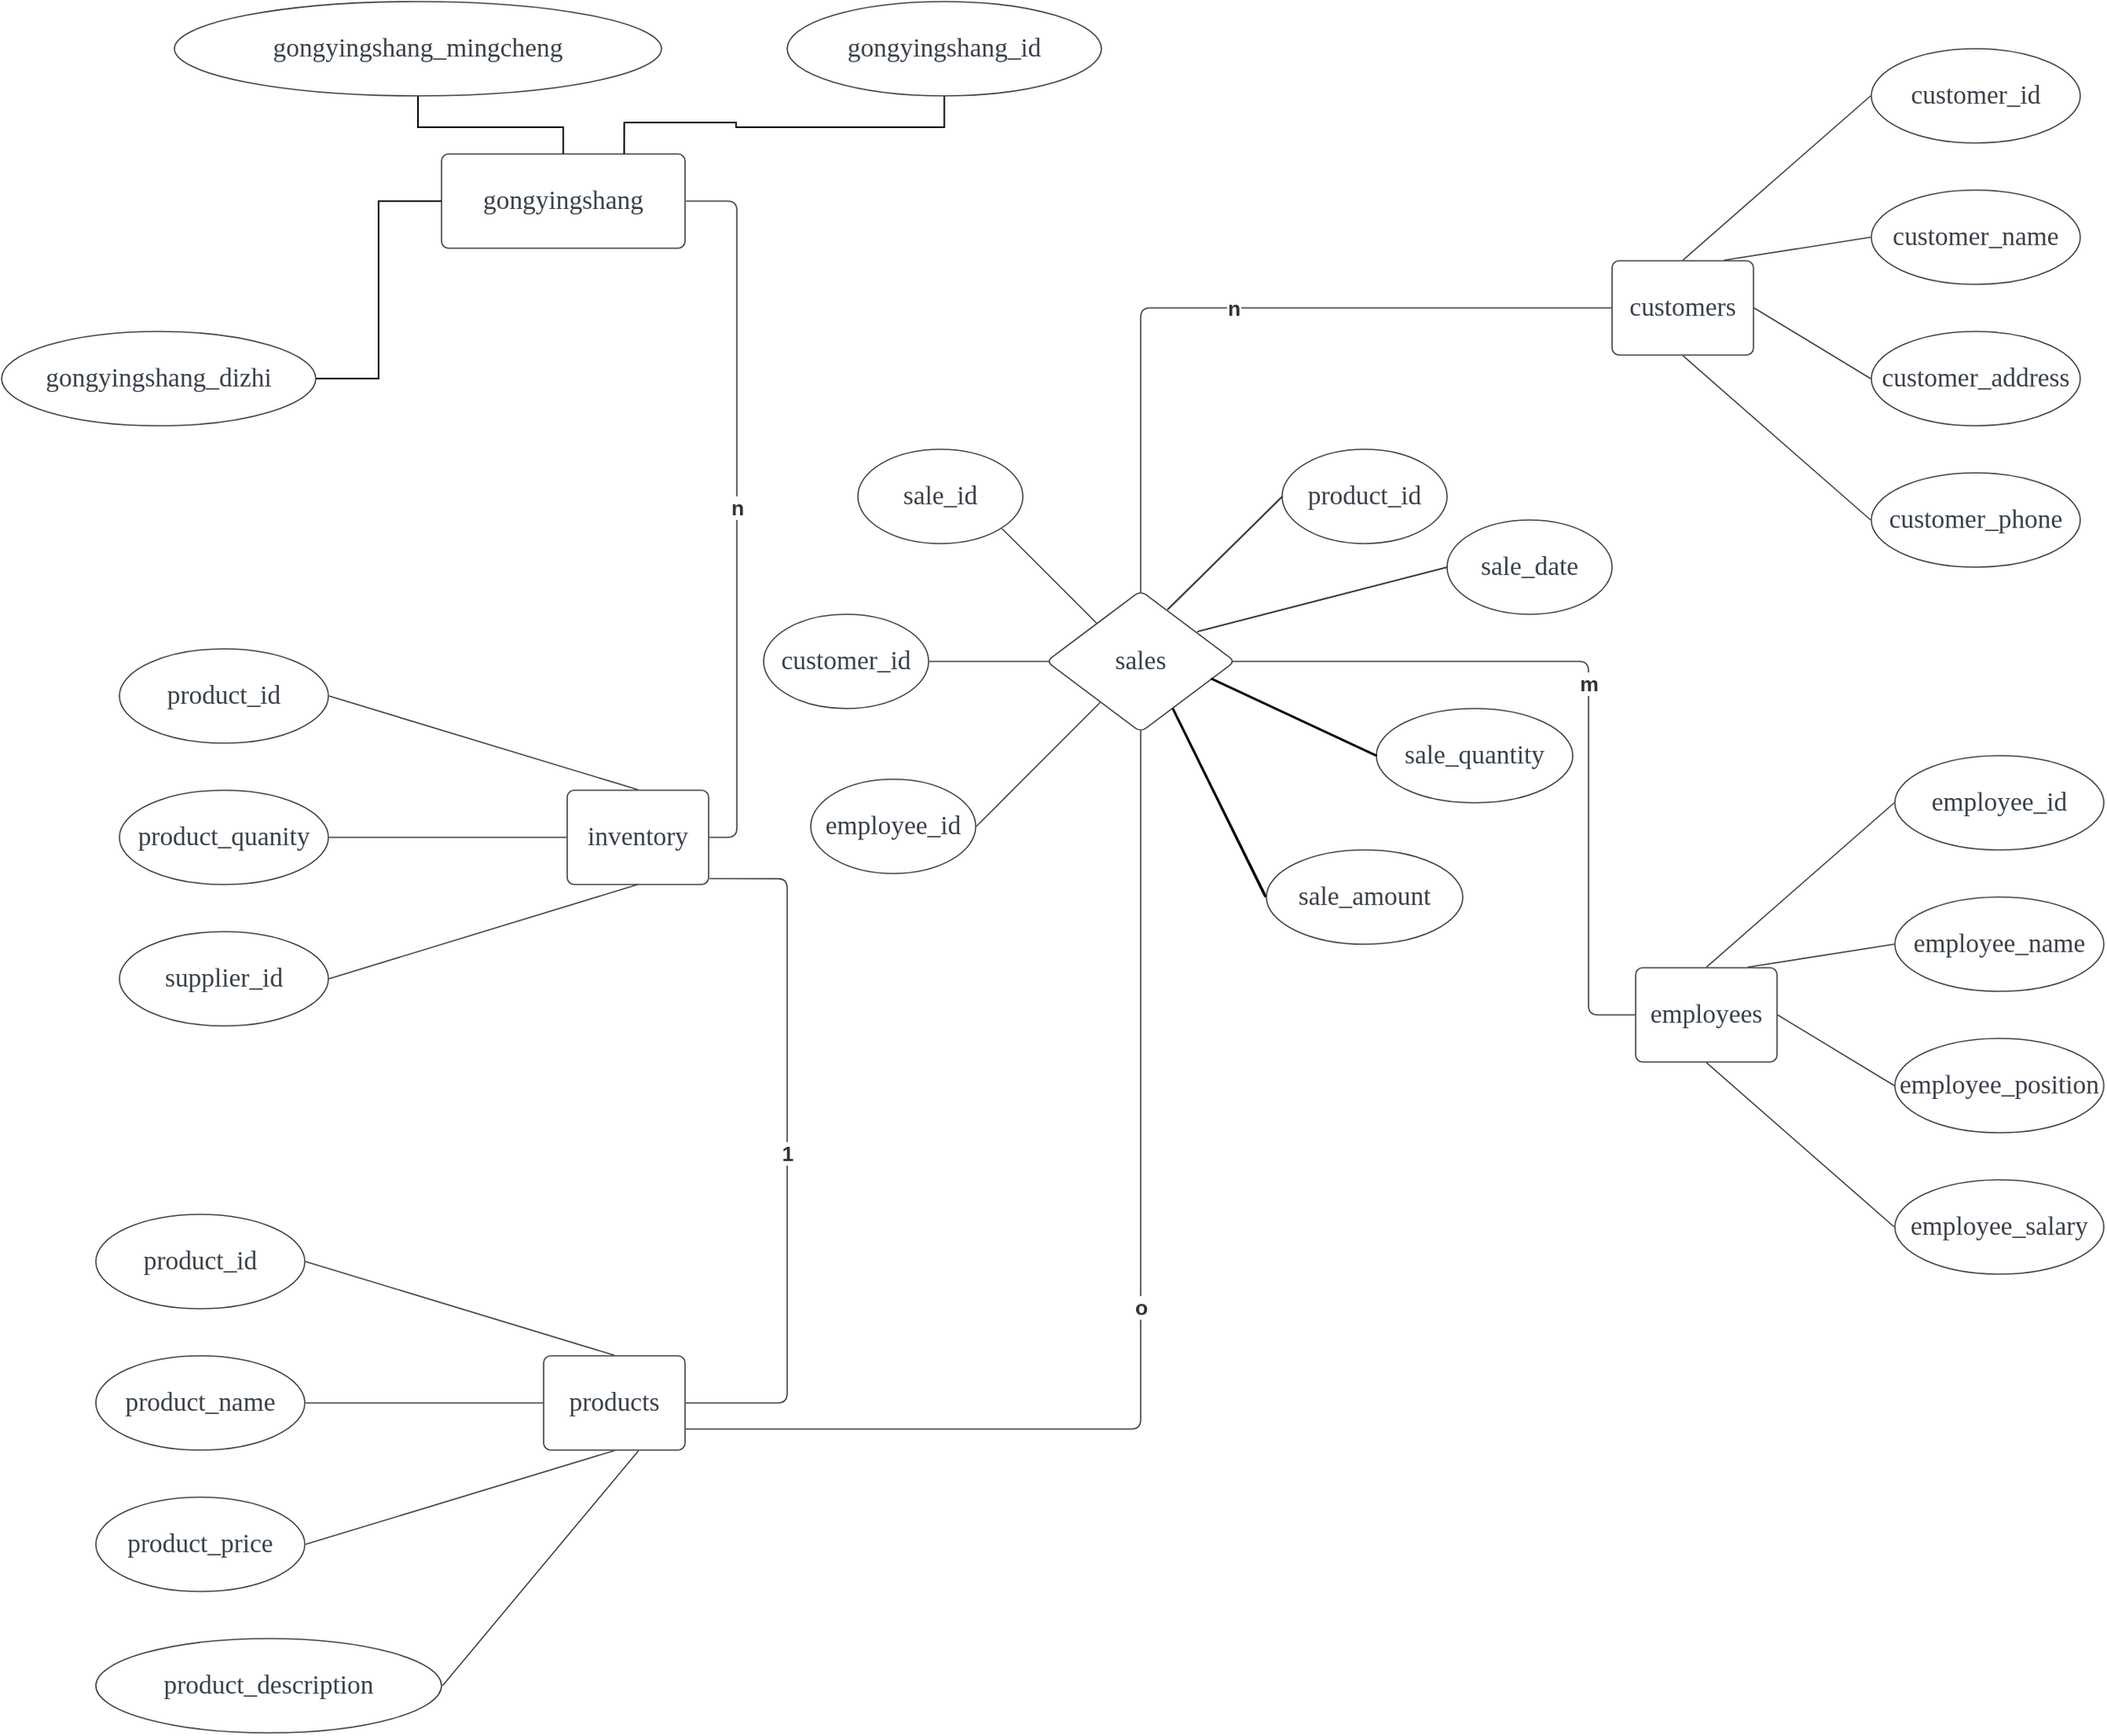 <mxfile version="21.3.8" type="github">
  <diagram name="第 1 页" id="OH9a67kK83UqA5eDDdrI">
    <mxGraphModel dx="1500" dy="797" grid="1" gridSize="10" guides="1" tooltips="1" connect="1" arrows="1" fold="1" page="1" pageScale="1" pageWidth="827" pageHeight="1169" math="0" shadow="0">
      <root>
        <mxCell id="0" />
        <mxCell id="1" parent="0" />
        <mxCell id="uyvNUZeciWqiW4zSFKU4-1" value="gongyingshang" style="html=1;overflow=block;blockSpacing=1;whiteSpace=wrap;fontSize=16.7;fontFamily=Liberation Serif;fontColor=#3a414a;spacing=9;strokeColor=#3a414a;strokeOpacity=100;rounded=1;absoluteArcSize=1;arcSize=9;strokeWidth=0.8;lucidId=Sep5neUImhq2;" parent="1" vertex="1">
          <mxGeometry x="320" y="127" width="155" height="60" as="geometry" />
        </mxCell>
        <mxCell id="54qIiV2HuYQUV-SArlXr-7" style="edgeStyle=orthogonalEdgeStyle;rounded=0;orthogonalLoop=1;jettySize=auto;html=1;exitX=0.5;exitY=1;exitDx=0;exitDy=0;entryX=0.75;entryY=0;entryDx=0;entryDy=0;endArrow=none;endFill=0;" edge="1" parent="1" source="uyvNUZeciWqiW4zSFKU4-2" target="uyvNUZeciWqiW4zSFKU4-1">
          <mxGeometry relative="1" as="geometry" />
        </mxCell>
        <mxCell id="uyvNUZeciWqiW4zSFKU4-2" value="gongyingshang_id" style="html=1;overflow=block;blockSpacing=1;whiteSpace=wrap;ellipse;fontSize=16.7;fontFamily=Liberation Serif;fontColor=#3a414a;spacing=3.8;strokeColor=#3a414a;strokeOpacity=100;rounded=1;absoluteArcSize=1;arcSize=9;strokeWidth=0.8;lucidId=gfp5u.XYYQyv;" parent="1" vertex="1">
          <mxGeometry x="540" y="30" width="200" height="60" as="geometry" />
        </mxCell>
        <mxCell id="54qIiV2HuYQUV-SArlXr-6" style="edgeStyle=orthogonalEdgeStyle;rounded=0;orthogonalLoop=1;jettySize=auto;html=1;exitX=0.5;exitY=1;exitDx=0;exitDy=0;endArrow=none;endFill=0;" edge="1" parent="1" source="uyvNUZeciWqiW4zSFKU4-4" target="uyvNUZeciWqiW4zSFKU4-1">
          <mxGeometry relative="1" as="geometry" />
        </mxCell>
        <mxCell id="uyvNUZeciWqiW4zSFKU4-4" value="gongyingshang_mingcheng" style="html=1;overflow=block;blockSpacing=1;whiteSpace=wrap;ellipse;fontSize=16.7;fontFamily=Liberation Serif;fontColor=#3a414a;spacing=3.8;strokeColor=#3a414a;strokeOpacity=100;rounded=1;absoluteArcSize=1;arcSize=9;strokeWidth=0.8;lucidId=Ifp5OrtNDauU;" parent="1" vertex="1">
          <mxGeometry x="150" y="30" width="310" height="60" as="geometry" />
        </mxCell>
        <mxCell id="54qIiV2HuYQUV-SArlXr-5" style="edgeStyle=orthogonalEdgeStyle;rounded=0;orthogonalLoop=1;jettySize=auto;html=1;exitX=1;exitY=0.5;exitDx=0;exitDy=0;entryX=0;entryY=0.5;entryDx=0;entryDy=0;endArrow=none;endFill=0;" edge="1" parent="1" source="uyvNUZeciWqiW4zSFKU4-6" target="uyvNUZeciWqiW4zSFKU4-1">
          <mxGeometry relative="1" as="geometry" />
        </mxCell>
        <mxCell id="uyvNUZeciWqiW4zSFKU4-6" value="gongyingshang_dizhi" style="html=1;overflow=block;blockSpacing=1;whiteSpace=wrap;ellipse;fontSize=16.7;fontFamily=Liberation Serif;fontColor=#3a414a;spacing=3.8;strokeColor=#3a414a;strokeOpacity=100;rounded=1;absoluteArcSize=1;arcSize=9;strokeWidth=0.8;lucidId=hgp5oEQF3F-J;" parent="1" vertex="1">
          <mxGeometry x="40" y="240" width="200" height="60" as="geometry" />
        </mxCell>
        <mxCell id="uyvNUZeciWqiW4zSFKU4-10" value="inventory" style="html=1;overflow=block;blockSpacing=1;whiteSpace=wrap;fontSize=16.7;fontFamily=Liberation Serif;fontColor=#3a414a;spacing=9;strokeColor=#3a414a;strokeOpacity=100;rounded=1;absoluteArcSize=1;arcSize=9;strokeWidth=0.8;lucidId=-gp5yeVl32ki;" parent="1" vertex="1">
          <mxGeometry x="400" y="532" width="90" height="60" as="geometry" />
        </mxCell>
        <mxCell id="uyvNUZeciWqiW4zSFKU4-11" value="product_id" style="html=1;overflow=block;blockSpacing=1;whiteSpace=wrap;ellipse;fontSize=16.7;fontFamily=Liberation Serif;fontColor=#3a414a;spacing=3.8;strokeColor=#3a414a;strokeOpacity=100;rounded=1;absoluteArcSize=1;arcSize=9;strokeWidth=0.8;lucidId=-gp50-KjH_hN;" parent="1" vertex="1">
          <mxGeometry x="115" y="442" width="133" height="60" as="geometry" />
        </mxCell>
        <mxCell id="uyvNUZeciWqiW4zSFKU4-12" value="" style="html=1;jettySize=18;whiteSpace=wrap;fontSize=13;strokeColor=#3a414a;strokeOpacity=100;strokeWidth=0.8;rounded=1;arcSize=12;startArrow=none;endArrow=none;exitX=1.003;exitY=0.5;exitPerimeter=0;entryX=0.5;entryY=-0.006;entryPerimeter=0;lucidId=-gp51PPZ5SZd;" parent="1" source="uyvNUZeciWqiW4zSFKU4-11" target="uyvNUZeciWqiW4zSFKU4-10" edge="1">
          <mxGeometry width="100" height="100" relative="1" as="geometry" />
        </mxCell>
        <mxCell id="uyvNUZeciWqiW4zSFKU4-13" value="product_quanity" style="html=1;overflow=block;blockSpacing=1;whiteSpace=wrap;ellipse;fontSize=16.7;fontFamily=Liberation Serif;fontColor=#3a414a;spacing=3.8;strokeColor=#3a414a;strokeOpacity=100;rounded=1;absoluteArcSize=1;arcSize=9;strokeWidth=0.8;lucidId=-gp5mOKjDxGL;" parent="1" vertex="1">
          <mxGeometry x="115" y="532" width="133" height="60" as="geometry" />
        </mxCell>
        <mxCell id="uyvNUZeciWqiW4zSFKU4-14" value="" style="html=1;jettySize=18;whiteSpace=wrap;fontSize=13;strokeColor=#3a414a;strokeOpacity=100;strokeWidth=0.8;rounded=1;arcSize=12;startArrow=none;endArrow=none;exitX=1.003;exitY=0.5;exitPerimeter=0;entryX=-0.004;entryY=0.5;entryPerimeter=0;lucidId=-gp5pai7sB8c;" parent="1" source="uyvNUZeciWqiW4zSFKU4-13" target="uyvNUZeciWqiW4zSFKU4-10" edge="1">
          <mxGeometry width="100" height="100" relative="1" as="geometry" />
        </mxCell>
        <mxCell id="uyvNUZeciWqiW4zSFKU4-15" value="supplier_id" style="html=1;overflow=block;blockSpacing=1;whiteSpace=wrap;ellipse;fontSize=16.7;fontFamily=Liberation Serif;fontColor=#3a414a;spacing=3.8;strokeColor=#3a414a;strokeOpacity=100;rounded=1;absoluteArcSize=1;arcSize=9;strokeWidth=0.8;lucidId=-gp50WDZJ77X;" parent="1" vertex="1">
          <mxGeometry x="115" y="622" width="133" height="60" as="geometry" />
        </mxCell>
        <mxCell id="uyvNUZeciWqiW4zSFKU4-16" value="" style="html=1;jettySize=18;whiteSpace=wrap;fontSize=13;strokeColor=#3a414a;strokeOpacity=100;strokeWidth=0.8;rounded=1;arcSize=12;startArrow=none;endArrow=none;exitX=1.003;exitY=0.5;exitPerimeter=0;lucidId=-gp5.6cZ6XE2;entryX=0.5;entryY=1;entryDx=0;entryDy=0;" parent="1" source="uyvNUZeciWqiW4zSFKU4-15" target="uyvNUZeciWqiW4zSFKU4-10" edge="1">
          <mxGeometry width="100" height="100" relative="1" as="geometry">
            <mxPoint x="450" y="610" as="targetPoint" />
          </mxGeometry>
        </mxCell>
        <mxCell id="uyvNUZeciWqiW4zSFKU4-17" value="" style="html=1;jettySize=18;whiteSpace=wrap;fontSize=13;strokeColor=#3a414a;strokeOpacity=100;strokeWidth=0.8;rounded=1;arcSize=12;edgeStyle=orthogonalEdgeStyle;startArrow=none;endArrow=none;exitX=1.004;exitY=0.5;exitPerimeter=0;entryX=1.004;entryY=0.5;entryPerimeter=0;lucidId=Gip50wo_cQM.;" parent="1" source="uyvNUZeciWqiW4zSFKU4-1" target="uyvNUZeciWqiW4zSFKU4-10" edge="1">
          <mxGeometry width="100" height="100" relative="1" as="geometry">
            <Array as="points" />
          </mxGeometry>
        </mxCell>
        <mxCell id="uyvNUZeciWqiW4zSFKU4-18" value="n" style="text;html=1;resizable=0;labelBackgroundColor=default;align=center;verticalAlign=middle;fontStyle=1;fontColor=#333333;fontSize=13.3;" parent="uyvNUZeciWqiW4zSFKU4-17" vertex="1">
          <mxGeometry relative="1" as="geometry" />
        </mxCell>
        <mxCell id="uyvNUZeciWqiW4zSFKU4-19" value="products" style="html=1;overflow=block;blockSpacing=1;whiteSpace=wrap;fontSize=16.7;fontFamily=Liberation Serif;fontColor=#3a414a;spacing=9;strokeColor=#3a414a;strokeOpacity=100;rounded=1;absoluteArcSize=1;arcSize=9;strokeWidth=0.8;lucidId=lkp5l0G5Sj5E;" parent="1" vertex="1">
          <mxGeometry x="385" y="892" width="90" height="60" as="geometry" />
        </mxCell>
        <mxCell id="uyvNUZeciWqiW4zSFKU4-20" value="product_id" style="html=1;overflow=block;blockSpacing=1;whiteSpace=wrap;ellipse;fontSize=16.7;fontFamily=Liberation Serif;fontColor=#3a414a;spacing=3.8;strokeColor=#3a414a;strokeOpacity=100;rounded=1;absoluteArcSize=1;arcSize=9;strokeWidth=0.8;lucidId=lkp5G.rTfdG3;" parent="1" vertex="1">
          <mxGeometry x="100" y="802" width="133" height="60" as="geometry" />
        </mxCell>
        <mxCell id="uyvNUZeciWqiW4zSFKU4-21" value="" style="html=1;jettySize=18;whiteSpace=wrap;fontSize=13;strokeColor=#3a414a;strokeOpacity=100;strokeWidth=0.8;rounded=1;arcSize=12;startArrow=none;endArrow=none;exitX=1.003;exitY=0.5;exitPerimeter=0;entryX=0.5;entryY=-0.006;entryPerimeter=0;lucidId=lkp5Vno9pyfl;" parent="1" source="uyvNUZeciWqiW4zSFKU4-20" target="uyvNUZeciWqiW4zSFKU4-19" edge="1">
          <mxGeometry width="100" height="100" relative="1" as="geometry" />
        </mxCell>
        <mxCell id="uyvNUZeciWqiW4zSFKU4-22" value="product_name" style="html=1;overflow=block;blockSpacing=1;whiteSpace=wrap;ellipse;fontSize=16.7;fontFamily=Liberation Serif;fontColor=#3a414a;spacing=3.8;strokeColor=#3a414a;strokeOpacity=100;rounded=1;absoluteArcSize=1;arcSize=9;strokeWidth=0.8;lucidId=lkp5Nl3lEITJ;" parent="1" vertex="1">
          <mxGeometry x="100" y="892" width="133" height="60" as="geometry" />
        </mxCell>
        <mxCell id="uyvNUZeciWqiW4zSFKU4-23" value="" style="html=1;jettySize=18;whiteSpace=wrap;fontSize=13;strokeColor=#3a414a;strokeOpacity=100;strokeWidth=0.8;rounded=1;arcSize=12;startArrow=none;endArrow=none;exitX=1.003;exitY=0.5;exitPerimeter=0;entryX=-0.004;entryY=0.5;entryPerimeter=0;lucidId=lkp5eTUhG8J5;" parent="1" source="uyvNUZeciWqiW4zSFKU4-22" target="uyvNUZeciWqiW4zSFKU4-19" edge="1">
          <mxGeometry width="100" height="100" relative="1" as="geometry" />
        </mxCell>
        <mxCell id="uyvNUZeciWqiW4zSFKU4-24" value="product_price" style="html=1;overflow=block;blockSpacing=1;whiteSpace=wrap;ellipse;fontSize=16.7;fontFamily=Liberation Serif;fontColor=#3a414a;spacing=3.8;strokeColor=#3a414a;strokeOpacity=100;rounded=1;absoluteArcSize=1;arcSize=9;strokeWidth=0.8;lucidId=lkp5rNPlRAAc;" parent="1" vertex="1">
          <mxGeometry x="100" y="982" width="133" height="60" as="geometry" />
        </mxCell>
        <mxCell id="uyvNUZeciWqiW4zSFKU4-25" value="product_description" style="html=1;overflow=block;blockSpacing=1;whiteSpace=wrap;ellipse;fontSize=16.7;fontFamily=Liberation Serif;fontColor=#3a414a;spacing=3.8;strokeColor=#3a414a;strokeOpacity=100;rounded=1;absoluteArcSize=1;arcSize=9;strokeWidth=0.8;lucidId=lkp5AS27QreE;" parent="1" vertex="1">
          <mxGeometry x="100" y="1072" width="220" height="60" as="geometry" />
        </mxCell>
        <mxCell id="uyvNUZeciWqiW4zSFKU4-26" value="" style="html=1;jettySize=18;whiteSpace=wrap;fontSize=13;strokeColor=#3a414a;strokeOpacity=100;strokeWidth=0.8;rounded=1;arcSize=12;startArrow=none;endArrow=none;exitX=1.003;exitY=0.5;exitPerimeter=0;entryX=0.5;entryY=1.006;entryPerimeter=0;lucidId=lkp5MqzEx-MU;" parent="1" source="uyvNUZeciWqiW4zSFKU4-24" target="uyvNUZeciWqiW4zSFKU4-19" edge="1">
          <mxGeometry width="100" height="100" relative="1" as="geometry" />
        </mxCell>
        <mxCell id="uyvNUZeciWqiW4zSFKU4-27" value="" style="html=1;jettySize=18;whiteSpace=wrap;fontSize=13;strokeColor=#3a414a;strokeOpacity=100;strokeWidth=0.8;rounded=1;arcSize=12;startArrow=none;endArrow=none;exitX=1.003;exitY=0.5;exitPerimeter=0;entryX=0.671;entryY=1.006;entryPerimeter=0;lucidId=lkp5d1ihTbN0;" parent="1" source="uyvNUZeciWqiW4zSFKU4-25" target="uyvNUZeciWqiW4zSFKU4-19" edge="1">
          <mxGeometry width="100" height="100" relative="1" as="geometry" />
        </mxCell>
        <mxCell id="uyvNUZeciWqiW4zSFKU4-28" value="" style="html=1;jettySize=18;whiteSpace=wrap;fontSize=13;strokeColor=#3a414a;strokeOpacity=100;strokeWidth=0.8;rounded=1;arcSize=12;edgeStyle=orthogonalEdgeStyle;startArrow=none;endArrow=none;exitX=1.004;exitY=0.5;exitPerimeter=0;entryX=1.004;entryY=0.938;entryPerimeter=0;lucidId=Gkp5XUtkO81K;" parent="1" source="uyvNUZeciWqiW4zSFKU4-19" target="uyvNUZeciWqiW4zSFKU4-10" edge="1">
          <mxGeometry width="100" height="100" relative="1" as="geometry">
            <Array as="points">
              <mxPoint x="540" y="922" />
              <mxPoint x="540" y="588" />
            </Array>
          </mxGeometry>
        </mxCell>
        <mxCell id="uyvNUZeciWqiW4zSFKU4-29" value="1" style="text;html=1;resizable=0;labelBackgroundColor=default;align=center;verticalAlign=middle;fontStyle=1;fontColor=#333333;fontSize=13.3;" parent="uyvNUZeciWqiW4zSFKU4-28" vertex="1">
          <mxGeometry relative="1" as="geometry" />
        </mxCell>
        <mxCell id="uyvNUZeciWqiW4zSFKU4-30" value="customers" style="html=1;overflow=block;blockSpacing=1;whiteSpace=wrap;fontSize=16.7;fontFamily=Liberation Serif;fontColor=#3a414a;spacing=9;strokeColor=#3a414a;strokeOpacity=100;rounded=1;absoluteArcSize=1;arcSize=9;strokeWidth=0.8;lucidId=0lp5Yb0OICju;" parent="1" vertex="1">
          <mxGeometry x="1065" y="195" width="90" height="60" as="geometry" />
        </mxCell>
        <mxCell id="uyvNUZeciWqiW4zSFKU4-31" value="customer_id" style="html=1;overflow=block;blockSpacing=1;whiteSpace=wrap;ellipse;fontSize=16.7;fontFamily=Liberation Serif;fontColor=#3a414a;spacing=3.8;strokeColor=#3a414a;strokeOpacity=100;rounded=1;absoluteArcSize=1;arcSize=9;strokeWidth=0.8;lucidId=0lp5p~02S.fO;" parent="1" vertex="1">
          <mxGeometry x="1230" y="60" width="133" height="60" as="geometry" />
        </mxCell>
        <mxCell id="uyvNUZeciWqiW4zSFKU4-32" value="customer_name" style="html=1;overflow=block;blockSpacing=1;whiteSpace=wrap;ellipse;fontSize=16.7;fontFamily=Liberation Serif;fontColor=#3a414a;spacing=3.8;strokeColor=#3a414a;strokeOpacity=100;rounded=1;absoluteArcSize=1;arcSize=9;strokeWidth=0.8;lucidId=0lp5~.7aNXSs;" parent="1" vertex="1">
          <mxGeometry x="1230" y="150" width="133" height="60" as="geometry" />
        </mxCell>
        <mxCell id="uyvNUZeciWqiW4zSFKU4-33" value="customer_address" style="html=1;overflow=block;blockSpacing=1;whiteSpace=wrap;ellipse;fontSize=16.7;fontFamily=Liberation Serif;fontColor=#3a414a;spacing=3.8;strokeColor=#3a414a;strokeOpacity=100;rounded=1;absoluteArcSize=1;arcSize=9;strokeWidth=0.8;lucidId=0lp5JUYz0IT6;" parent="1" vertex="1">
          <mxGeometry x="1230" y="240" width="133" height="60" as="geometry" />
        </mxCell>
        <mxCell id="uyvNUZeciWqiW4zSFKU4-34" value="customer_phone" style="html=1;overflow=block;blockSpacing=1;whiteSpace=wrap;ellipse;fontSize=16.7;fontFamily=Liberation Serif;fontColor=#3a414a;spacing=3.8;strokeColor=#3a414a;strokeOpacity=100;rounded=1;absoluteArcSize=1;arcSize=9;strokeWidth=0.8;lucidId=0lp5-nqXc4ge;" parent="1" vertex="1">
          <mxGeometry x="1230" y="330" width="133" height="60" as="geometry" />
        </mxCell>
        <mxCell id="uyvNUZeciWqiW4zSFKU4-35" value="" style="html=1;jettySize=18;whiteSpace=wrap;fontSize=13;strokeColor=#3a414a;strokeOpacity=100;strokeWidth=0.8;rounded=1;arcSize=12;startArrow=none;endArrow=none;exitX=-0.003;exitY=0.5;exitPerimeter=0;entryX=0.5;entryY=-0.006;entryPerimeter=0;lucidId=Pmp5X~xRKiw5;" parent="1" source="uyvNUZeciWqiW4zSFKU4-31" target="uyvNUZeciWqiW4zSFKU4-30" edge="1">
          <mxGeometry width="100" height="100" relative="1" as="geometry" />
        </mxCell>
        <mxCell id="uyvNUZeciWqiW4zSFKU4-36" value="" style="html=1;jettySize=18;whiteSpace=wrap;fontSize=13;strokeColor=#3a414a;strokeOpacity=100;strokeWidth=0.8;rounded=1;arcSize=12;startArrow=none;endArrow=none;exitX=-0.003;exitY=0.5;exitPerimeter=0;entryX=0.792;entryY=-0.006;entryPerimeter=0;lucidId=Smp5-gg-2Kra;" parent="1" source="uyvNUZeciWqiW4zSFKU4-32" target="uyvNUZeciWqiW4zSFKU4-30" edge="1">
          <mxGeometry width="100" height="100" relative="1" as="geometry" />
        </mxCell>
        <mxCell id="uyvNUZeciWqiW4zSFKU4-37" value="" style="html=1;jettySize=18;whiteSpace=wrap;fontSize=13;strokeColor=#3a414a;strokeOpacity=100;strokeWidth=0.8;rounded=1;arcSize=12;startArrow=none;endArrow=none;exitX=-0.003;exitY=0.5;exitPerimeter=0;entryX=1.004;entryY=0.5;entryPerimeter=0;lucidId=Ump5.5rFpVZY;" parent="1" source="uyvNUZeciWqiW4zSFKU4-33" target="uyvNUZeciWqiW4zSFKU4-30" edge="1">
          <mxGeometry width="100" height="100" relative="1" as="geometry" />
        </mxCell>
        <mxCell id="uyvNUZeciWqiW4zSFKU4-38" value="" style="html=1;jettySize=18;whiteSpace=wrap;fontSize=13;strokeColor=#3a414a;strokeOpacity=100;strokeWidth=0.8;rounded=1;arcSize=12;startArrow=none;endArrow=none;exitX=-0.003;exitY=0.5;exitPerimeter=0;entryX=0.5;entryY=1.006;entryPerimeter=0;lucidId=Ymp5M7uoDPjZ;" parent="1" source="uyvNUZeciWqiW4zSFKU4-34" target="uyvNUZeciWqiW4zSFKU4-30" edge="1">
          <mxGeometry width="100" height="100" relative="1" as="geometry" />
        </mxCell>
        <mxCell id="uyvNUZeciWqiW4zSFKU4-39" value="employees" style="html=1;overflow=block;blockSpacing=1;whiteSpace=wrap;fontSize=16.7;fontFamily=Liberation Serif;fontColor=#3a414a;spacing=9;strokeColor=#3a414a;strokeOpacity=100;rounded=1;absoluteArcSize=1;arcSize=9;strokeWidth=0.8;lucidId=Bnp5GmCToEL5;" parent="1" vertex="1">
          <mxGeometry x="1080" y="645" width="90" height="60" as="geometry" />
        </mxCell>
        <mxCell id="uyvNUZeciWqiW4zSFKU4-40" value="employee_id" style="html=1;overflow=block;blockSpacing=1;whiteSpace=wrap;ellipse;fontSize=16.7;fontFamily=Liberation Serif;fontColor=#3a414a;spacing=3.8;strokeColor=#3a414a;strokeOpacity=100;rounded=1;absoluteArcSize=1;arcSize=9;strokeWidth=0.8;lucidId=Bnp5sOrf8Ut1;" parent="1" vertex="1">
          <mxGeometry x="1245" y="510" width="133" height="60" as="geometry" />
        </mxCell>
        <mxCell id="uyvNUZeciWqiW4zSFKU4-41" value="employee_name" style="html=1;overflow=block;blockSpacing=1;whiteSpace=wrap;ellipse;fontSize=16.7;fontFamily=Liberation Serif;fontColor=#3a414a;spacing=3.8;strokeColor=#3a414a;strokeOpacity=100;rounded=1;absoluteArcSize=1;arcSize=9;strokeWidth=0.8;lucidId=Bnp5X9WLORIE;" parent="1" vertex="1">
          <mxGeometry x="1245" y="600" width="133" height="60" as="geometry" />
        </mxCell>
        <mxCell id="uyvNUZeciWqiW4zSFKU4-42" value="employee_position" style="html=1;overflow=block;blockSpacing=1;whiteSpace=wrap;ellipse;fontSize=16.7;fontFamily=Liberation Serif;fontColor=#3a414a;spacing=3.8;strokeColor=#3a414a;strokeOpacity=100;rounded=1;absoluteArcSize=1;arcSize=9;strokeWidth=0.8;lucidId=Bnp5gPhgg_ge;" parent="1" vertex="1">
          <mxGeometry x="1245" y="690" width="133" height="60" as="geometry" />
        </mxCell>
        <mxCell id="uyvNUZeciWqiW4zSFKU4-43" value="employee_salary" style="html=1;overflow=block;blockSpacing=1;whiteSpace=wrap;ellipse;fontSize=16.7;fontFamily=Liberation Serif;fontColor=#3a414a;spacing=3.8;strokeColor=#3a414a;strokeOpacity=100;rounded=1;absoluteArcSize=1;arcSize=9;strokeWidth=0.8;lucidId=Bnp5AG_.wRQ8;" parent="1" vertex="1">
          <mxGeometry x="1245" y="780" width="133" height="60" as="geometry" />
        </mxCell>
        <mxCell id="uyvNUZeciWqiW4zSFKU4-44" value="" style="html=1;jettySize=18;whiteSpace=wrap;fontSize=13;strokeColor=#3a414a;strokeOpacity=100;strokeWidth=0.8;rounded=1;arcSize=12;startArrow=none;endArrow=none;exitX=-0.003;exitY=0.5;exitPerimeter=0;entryX=0.5;entryY=-0.006;entryPerimeter=0;lucidId=Bnp5hr0SZ5Fk;" parent="1" source="uyvNUZeciWqiW4zSFKU4-40" target="uyvNUZeciWqiW4zSFKU4-39" edge="1">
          <mxGeometry width="100" height="100" relative="1" as="geometry" />
        </mxCell>
        <mxCell id="uyvNUZeciWqiW4zSFKU4-45" value="" style="html=1;jettySize=18;whiteSpace=wrap;fontSize=13;strokeColor=#3a414a;strokeOpacity=100;strokeWidth=0.8;rounded=1;arcSize=12;startArrow=none;endArrow=none;exitX=-0.003;exitY=0.5;exitPerimeter=0;entryX=0.792;entryY=-0.006;entryPerimeter=0;lucidId=Bnp5baM3fddu;" parent="1" source="uyvNUZeciWqiW4zSFKU4-41" target="uyvNUZeciWqiW4zSFKU4-39" edge="1">
          <mxGeometry width="100" height="100" relative="1" as="geometry" />
        </mxCell>
        <mxCell id="uyvNUZeciWqiW4zSFKU4-46" value="" style="html=1;jettySize=18;whiteSpace=wrap;fontSize=13;strokeColor=#3a414a;strokeOpacity=100;strokeWidth=0.8;rounded=1;arcSize=12;startArrow=none;endArrow=none;exitX=-0.003;exitY=0.5;exitPerimeter=0;entryX=1.004;entryY=0.5;entryPerimeter=0;lucidId=Bnp51N0P2QJl;" parent="1" source="uyvNUZeciWqiW4zSFKU4-42" target="uyvNUZeciWqiW4zSFKU4-39" edge="1">
          <mxGeometry width="100" height="100" relative="1" as="geometry" />
        </mxCell>
        <mxCell id="uyvNUZeciWqiW4zSFKU4-47" value="" style="html=1;jettySize=18;whiteSpace=wrap;fontSize=13;strokeColor=#3a414a;strokeOpacity=100;strokeWidth=0.8;rounded=1;arcSize=12;startArrow=none;endArrow=none;exitX=-0.003;exitY=0.5;exitPerimeter=0;entryX=0.5;entryY=1.006;entryPerimeter=0;lucidId=Bnp5IH_Vfbps;" parent="1" source="uyvNUZeciWqiW4zSFKU4-43" target="uyvNUZeciWqiW4zSFKU4-39" edge="1">
          <mxGeometry width="100" height="100" relative="1" as="geometry" />
        </mxCell>
        <mxCell id="uyvNUZeciWqiW4zSFKU4-48" value="sales" style="html=1;overflow=block;blockSpacing=1;whiteSpace=wrap;rhombus;fontSize=16.7;fontFamily=Liberation Serif;fontColor=#3a414a;spacing=3.8;strokeColor=#3a414a;strokeOpacity=100;rounded=1;absoluteArcSize=1;arcSize=9;strokeWidth=0.8;lucidId=xop555U-xIJ7;" parent="1" vertex="1">
          <mxGeometry x="705" y="405" width="120" height="90" as="geometry" />
        </mxCell>
        <mxCell id="uyvNUZeciWqiW4zSFKU4-49" value="" style="html=1;jettySize=18;whiteSpace=wrap;fontSize=13;strokeColor=#3a414a;strokeOpacity=100;strokeWidth=0.8;rounded=1;arcSize=12;edgeStyle=orthogonalEdgeStyle;startArrow=none;endArrow=none;exitX=1.004;exitY=0.777;exitPerimeter=0;entryX=0.5;entryY=0.988;entryPerimeter=0;lucidId=Mop5.4k9YAqf;" parent="1" source="uyvNUZeciWqiW4zSFKU4-19" target="uyvNUZeciWqiW4zSFKU4-48" edge="1">
          <mxGeometry width="100" height="100" relative="1" as="geometry">
            <Array as="points" />
          </mxGeometry>
        </mxCell>
        <mxCell id="uyvNUZeciWqiW4zSFKU4-50" value="o" style="text;html=1;resizable=0;labelBackgroundColor=default;align=center;verticalAlign=middle;fontStyle=1;fontColor=#333333;fontSize=13.3;" parent="uyvNUZeciWqiW4zSFKU4-49" vertex="1">
          <mxGeometry relative="1" as="geometry" />
        </mxCell>
        <mxCell id="uyvNUZeciWqiW4zSFKU4-51" value="" style="html=1;jettySize=18;whiteSpace=wrap;fontSize=13;strokeColor=#3a414a;strokeOpacity=100;strokeWidth=0.8;rounded=1;arcSize=12;edgeStyle=orthogonalEdgeStyle;startArrow=none;endArrow=none;exitX=-0.004;exitY=0.5;exitPerimeter=0;entryX=0.5;entryY=0.012;entryPerimeter=0;lucidId=Sop5f1U.Sw.C;" parent="1" source="uyvNUZeciWqiW4zSFKU4-30" target="uyvNUZeciWqiW4zSFKU4-48" edge="1">
          <mxGeometry width="100" height="100" relative="1" as="geometry">
            <Array as="points" />
          </mxGeometry>
        </mxCell>
        <mxCell id="uyvNUZeciWqiW4zSFKU4-52" value="n" style="text;html=1;resizable=0;labelBackgroundColor=default;align=center;verticalAlign=middle;fontStyle=1;fontColor=#333333;fontSize=13.3;" parent="uyvNUZeciWqiW4zSFKU4-51" vertex="1">
          <mxGeometry relative="1" as="geometry" />
        </mxCell>
        <mxCell id="uyvNUZeciWqiW4zSFKU4-53" value="" style="html=1;jettySize=18;whiteSpace=wrap;fontSize=13;strokeColor=#3a414a;strokeOpacity=100;strokeWidth=0.8;rounded=1;arcSize=12;edgeStyle=orthogonalEdgeStyle;startArrow=none;endArrow=none;exitX=-0.004;exitY=0.5;exitPerimeter=0;entryX=0.984;entryY=0.5;entryPerimeter=0;lucidId=Wop5QfCbZD9D;" parent="1" source="uyvNUZeciWqiW4zSFKU4-39" target="uyvNUZeciWqiW4zSFKU4-48" edge="1">
          <mxGeometry width="100" height="100" relative="1" as="geometry">
            <Array as="points">
              <mxPoint x="1050" y="675" />
              <mxPoint x="1050" y="450" />
            </Array>
          </mxGeometry>
        </mxCell>
        <mxCell id="uyvNUZeciWqiW4zSFKU4-54" value="m" style="text;html=1;resizable=0;labelBackgroundColor=default;align=center;verticalAlign=middle;fontStyle=1;fontColor=#333333;fontSize=13.3;" parent="uyvNUZeciWqiW4zSFKU4-53" vertex="1">
          <mxGeometry relative="1" as="geometry" />
        </mxCell>
        <mxCell id="uyvNUZeciWqiW4zSFKU4-55" value="sale_id" style="html=1;overflow=block;blockSpacing=1;whiteSpace=wrap;ellipse;fontSize=16.7;fontFamily=Liberation Serif;fontColor=#3a414a;spacing=3.8;strokeColor=#3a414a;strokeOpacity=100;rounded=1;absoluteArcSize=1;arcSize=9;strokeWidth=0.8;lucidId=4pp5TKbLwXkx;" parent="1" vertex="1">
          <mxGeometry x="585" y="315" width="105" height="60" as="geometry" />
        </mxCell>
        <mxCell id="uyvNUZeciWqiW4zSFKU4-56" value="" style="html=1;jettySize=18;whiteSpace=wrap;fontSize=13;strokeColor=#3a414a;strokeOpacity=100;strokeWidth=0.8;arcSize=12;startArrow=none;endArrow=none;endFill=0;exitX=0.873;exitY=0.84;exitPerimeter=0;entryX=0.266;entryY=0.229;entryPerimeter=0;lucidId=iqp5jZ9kiN7~;rounded=0;" parent="1" source="uyvNUZeciWqiW4zSFKU4-55" target="uyvNUZeciWqiW4zSFKU4-48" edge="1">
          <mxGeometry width="100" height="100" relative="1" as="geometry" />
        </mxCell>
        <mxCell id="uyvNUZeciWqiW4zSFKU4-57" value="customer_id" style="html=1;overflow=block;blockSpacing=1;whiteSpace=wrap;ellipse;fontSize=16.7;fontFamily=Liberation Serif;fontColor=#3a414a;spacing=3.8;strokeColor=#3a414a;strokeOpacity=100;rounded=1;absoluteArcSize=1;arcSize=9;strokeWidth=0.8;lucidId=kqp5aHob9GQu;" parent="1" vertex="1">
          <mxGeometry x="525" y="420" width="105" height="60" as="geometry" />
        </mxCell>
        <mxCell id="uyvNUZeciWqiW4zSFKU4-58" value="" style="html=1;jettySize=18;whiteSpace=wrap;fontSize=13;strokeColor=#3a414a;strokeOpacity=100;strokeWidth=0.8;arcSize=12;startArrow=none;endArrow=none;endFill=0;exitX=1.004;exitY=0.5;exitPerimeter=0;entryX=0.016;entryY=0.5;entryPerimeter=0;lucidId=vqp50vVoOYtO;rounded=0;" parent="1" source="uyvNUZeciWqiW4zSFKU4-57" target="uyvNUZeciWqiW4zSFKU4-48" edge="1">
          <mxGeometry width="100" height="100" relative="1" as="geometry" />
        </mxCell>
        <mxCell id="uyvNUZeciWqiW4zSFKU4-59" value="employee_id" style="html=1;overflow=block;blockSpacing=1;whiteSpace=wrap;ellipse;fontSize=16.7;fontFamily=Liberation Serif;fontColor=#3a414a;spacing=3.8;strokeColor=#3a414a;strokeOpacity=100;rounded=1;absoluteArcSize=1;arcSize=9;strokeWidth=0.8;lucidId=zqp5a7GbLQkk;" parent="1" vertex="1">
          <mxGeometry x="555" y="525" width="105" height="60" as="geometry" />
        </mxCell>
        <mxCell id="uyvNUZeciWqiW4zSFKU4-60" value="" style="html=1;jettySize=18;whiteSpace=wrap;fontSize=13;strokeColor=#3a414a;strokeOpacity=100;strokeWidth=0.8;arcSize=12;startArrow=none;endArrow=none;endFill=0;exitX=1.004;exitY=0.5;exitPerimeter=0;entryX=0.285;entryY=0.79;entryPerimeter=0;lucidId=Mqp544fNLNB7;rounded=0;" parent="1" source="uyvNUZeciWqiW4zSFKU4-59" target="uyvNUZeciWqiW4zSFKU4-48" edge="1">
          <mxGeometry width="100" height="100" relative="1" as="geometry" />
        </mxCell>
        <mxCell id="uyvNUZeciWqiW4zSFKU4-61" value="product_id" style="html=1;overflow=block;blockSpacing=1;whiteSpace=wrap;ellipse;fontSize=16.7;fontFamily=Liberation Serif;fontColor=#3a414a;spacing=3.8;strokeColor=#3a414a;strokeOpacity=100;rounded=1;absoluteArcSize=1;arcSize=9;strokeWidth=0.8;lucidId=Oqp5D1.IjEcn;" parent="1" vertex="1">
          <mxGeometry x="855" y="315" width="105" height="60" as="geometry" />
        </mxCell>
        <mxCell id="uyvNUZeciWqiW4zSFKU4-63" value="sale_date" style="html=1;overflow=block;blockSpacing=1;whiteSpace=wrap;ellipse;fontSize=16.7;fontFamily=Liberation Serif;fontColor=#3a414a;spacing=3.8;strokeColor=#3a414a;strokeOpacity=100;rounded=1;absoluteArcSize=1;arcSize=9;strokeWidth=0.8;lucidId=4qp5qb8upvoi;" parent="1" vertex="1">
          <mxGeometry x="960" y="360" width="105" height="60" as="geometry" />
        </mxCell>
        <mxCell id="uyvNUZeciWqiW4zSFKU4-65" value="sale_quantity" style="html=1;overflow=block;blockSpacing=1;whiteSpace=wrap;ellipse;fontSize=16.7;fontFamily=Liberation Serif;fontColor=#3a414a;spacing=3.8;strokeColor=#3a414a;strokeOpacity=100;rounded=1;absoluteArcSize=1;arcSize=9;strokeWidth=0.8;lucidId=Brp5.flPn0Fi;" parent="1" vertex="1">
          <mxGeometry x="915" y="480" width="125" height="60" as="geometry" />
        </mxCell>
        <mxCell id="uyvNUZeciWqiW4zSFKU4-68" style="orthogonalLoop=1;jettySize=auto;html=1;exitX=0;exitY=0.5;exitDx=0;exitDy=0;entryX=0.672;entryY=0.833;entryDx=0;entryDy=0;entryPerimeter=0;rounded=0;endArrow=none;endFill=0;" parent="1" source="uyvNUZeciWqiW4zSFKU4-67" target="uyvNUZeciWqiW4zSFKU4-48" edge="1">
          <mxGeometry relative="1" as="geometry" />
        </mxCell>
        <mxCell id="uyvNUZeciWqiW4zSFKU4-67" value="sale_amount" style="html=1;overflow=block;blockSpacing=1;whiteSpace=wrap;ellipse;fontSize=16.7;fontFamily=Liberation Serif;fontColor=#3a414a;spacing=3.8;strokeColor=#3a414a;strokeOpacity=100;rounded=1;absoluteArcSize=1;arcSize=9;strokeWidth=0.8;lucidId=Brp5.flPn0Fi;" parent="1" vertex="1">
          <mxGeometry x="845" y="570" width="125" height="60" as="geometry" />
        </mxCell>
        <mxCell id="uyvNUZeciWqiW4zSFKU4-71" value="" style="html=1;jettySize=18;whiteSpace=wrap;fontSize=13;strokeColor=#3a414a;strokeOpacity=100;strokeWidth=0.8;arcSize=12;startArrow=none;endArrow=none;endFill=0;exitX=-0.004;exitY=0.5;exitPerimeter=0;entryX=0.643;entryY=0.138;entryPerimeter=0;lucidId=2qp5f1MxD3JN;rounded=0;" parent="1" edge="1">
          <mxGeometry width="100" height="100" relative="1" as="geometry">
            <mxPoint x="855.42" y="345" as="sourcePoint" />
            <mxPoint x="782.42" y="417" as="targetPoint" />
          </mxGeometry>
        </mxCell>
        <mxCell id="uyvNUZeciWqiW4zSFKU4-72" value="" style="html=1;jettySize=18;whiteSpace=wrap;fontSize=13;strokeColor=#3a414a;strokeOpacity=100;strokeWidth=0.8;arcSize=12;startArrow=none;endArrow=none;endFill=0;exitX=-0.004;exitY=0.5;exitPerimeter=0;entryX=0.797;entryY=0.292;entryPerimeter=0;lucidId=irp58FTly0g1;rounded=0;" parent="1" edge="1">
          <mxGeometry width="100" height="100" relative="1" as="geometry">
            <mxPoint x="960.42" y="390" as="sourcePoint" />
            <mxPoint x="801.42" y="431" as="targetPoint" />
          </mxGeometry>
        </mxCell>
        <mxCell id="uyvNUZeciWqiW4zSFKU4-73" style="orthogonalLoop=1;jettySize=auto;html=1;exitX=0;exitY=0.5;exitDx=0;exitDy=0;rounded=0;endArrow=none;endFill=0;" parent="1" edge="1">
          <mxGeometry relative="1" as="geometry">
            <mxPoint x="915.42" y="510" as="sourcePoint" />
            <mxPoint x="810.42" y="461" as="targetPoint" />
          </mxGeometry>
        </mxCell>
        <mxCell id="uyvNUZeciWqiW4zSFKU4-74" style="orthogonalLoop=1;jettySize=auto;html=1;exitX=0;exitY=0.5;exitDx=0;exitDy=0;rounded=0;endArrow=none;endFill=0;" parent="1" edge="1">
          <mxGeometry relative="1" as="geometry">
            <mxPoint x="915" y="510" as="sourcePoint" />
            <mxPoint x="810" y="461" as="targetPoint" />
          </mxGeometry>
        </mxCell>
        <mxCell id="uyvNUZeciWqiW4zSFKU4-75" style="orthogonalLoop=1;jettySize=auto;html=1;exitX=0;exitY=0.5;exitDx=0;exitDy=0;entryX=0.672;entryY=0.833;entryDx=0;entryDy=0;entryPerimeter=0;rounded=0;endArrow=none;endFill=0;" parent="1" edge="1">
          <mxGeometry relative="1" as="geometry">
            <mxPoint x="844.58" y="600" as="sourcePoint" />
            <mxPoint x="785.58" y="480" as="targetPoint" />
          </mxGeometry>
        </mxCell>
        <mxCell id="uyvNUZeciWqiW4zSFKU4-76" style="orthogonalLoop=1;jettySize=auto;html=1;exitX=0;exitY=0.5;exitDx=0;exitDy=0;rounded=0;endArrow=none;endFill=0;" parent="1" edge="1">
          <mxGeometry relative="1" as="geometry">
            <mxPoint x="914.58" y="510" as="sourcePoint" />
            <mxPoint x="809.58" y="461" as="targetPoint" />
          </mxGeometry>
        </mxCell>
        <mxCell id="uyvNUZeciWqiW4zSFKU4-77" style="orthogonalLoop=1;jettySize=auto;html=1;exitX=0;exitY=0.5;exitDx=0;exitDy=0;entryX=0.672;entryY=0.833;entryDx=0;entryDy=0;entryPerimeter=0;rounded=0;endArrow=none;endFill=0;" parent="1" edge="1">
          <mxGeometry relative="1" as="geometry">
            <mxPoint x="844.16" y="600" as="sourcePoint" />
            <mxPoint x="785.16" y="480" as="targetPoint" />
          </mxGeometry>
        </mxCell>
        <mxCell id="uyvNUZeciWqiW4zSFKU4-78" value="" style="html=1;jettySize=18;whiteSpace=wrap;fontSize=13;strokeColor=#3a414a;strokeOpacity=100;strokeWidth=0.8;arcSize=12;startArrow=none;endArrow=none;endFill=0;exitX=-0.004;exitY=0.5;exitPerimeter=0;entryX=0.643;entryY=0.138;entryPerimeter=0;lucidId=2qp5f1MxD3JN;rounded=0;" parent="1" edge="1">
          <mxGeometry width="100" height="100" relative="1" as="geometry">
            <mxPoint x="855" y="345" as="sourcePoint" />
            <mxPoint x="782" y="417" as="targetPoint" />
          </mxGeometry>
        </mxCell>
        <mxCell id="uyvNUZeciWqiW4zSFKU4-79" value="" style="html=1;jettySize=18;whiteSpace=wrap;fontSize=13;strokeColor=#3a414a;strokeOpacity=100;strokeWidth=0.8;arcSize=12;startArrow=none;endArrow=none;endFill=0;exitX=-0.004;exitY=0.5;exitPerimeter=0;entryX=0.797;entryY=0.292;entryPerimeter=0;lucidId=irp58FTly0g1;rounded=0;" parent="1" edge="1">
          <mxGeometry width="100" height="100" relative="1" as="geometry">
            <mxPoint x="960" y="390" as="sourcePoint" />
            <mxPoint x="801" y="431" as="targetPoint" />
          </mxGeometry>
        </mxCell>
        <mxCell id="uyvNUZeciWqiW4zSFKU4-82" value="" style="html=1;jettySize=18;whiteSpace=wrap;fontSize=13;strokeColor=#3a414a;strokeOpacity=100;strokeWidth=0.8;arcSize=12;startArrow=none;endArrow=none;endFill=0;exitX=-0.004;exitY=0.5;exitPerimeter=0;entryX=0.643;entryY=0.138;entryPerimeter=0;lucidId=2qp5f1MxD3JN;rounded=0;" parent="1" edge="1">
          <mxGeometry width="100" height="100" relative="1" as="geometry">
            <mxPoint x="855" y="345" as="sourcePoint" />
            <mxPoint x="782" y="417" as="targetPoint" />
          </mxGeometry>
        </mxCell>
        <mxCell id="uyvNUZeciWqiW4zSFKU4-83" value="" style="html=1;jettySize=18;whiteSpace=wrap;fontSize=13;strokeColor=#3a414a;strokeOpacity=100;strokeWidth=0.8;arcSize=12;startArrow=none;endArrow=none;endFill=0;exitX=-0.004;exitY=0.5;exitPerimeter=0;entryX=0.797;entryY=0.292;entryPerimeter=0;lucidId=irp58FTly0g1;rounded=0;" parent="1" edge="1">
          <mxGeometry width="100" height="100" relative="1" as="geometry">
            <mxPoint x="960" y="390" as="sourcePoint" />
            <mxPoint x="801" y="431" as="targetPoint" />
          </mxGeometry>
        </mxCell>
      </root>
    </mxGraphModel>
  </diagram>
</mxfile>
